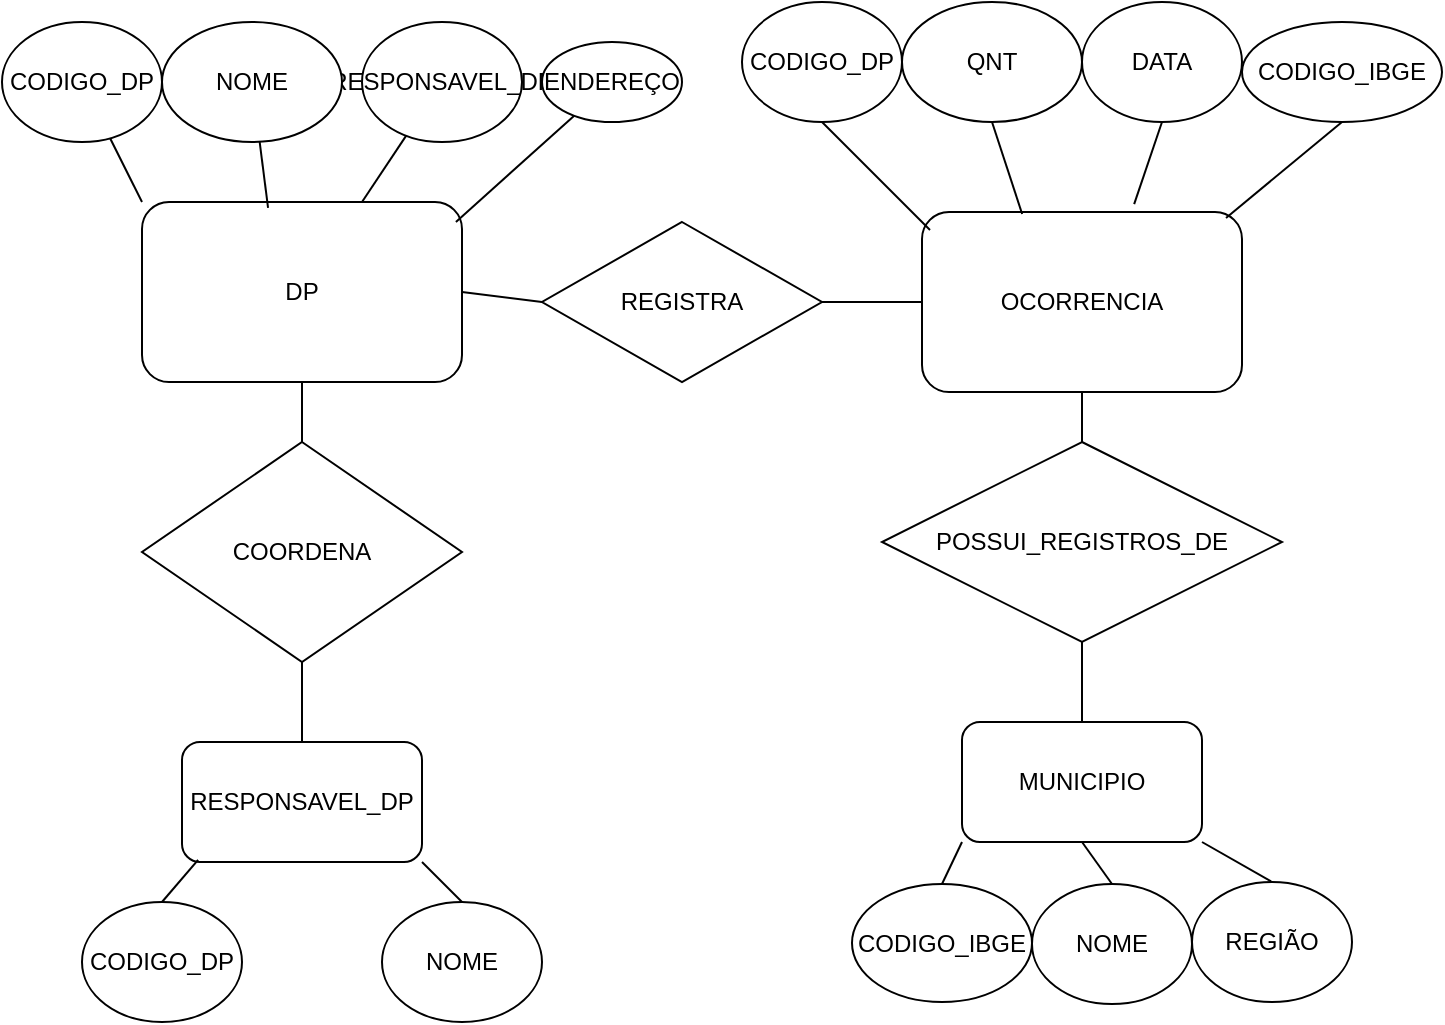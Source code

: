 <mxfile version="24.7.17">
  <diagram name="Page-1" id="MA4pYXEUH4P55ol7idYU">
    <mxGraphModel dx="1114" dy="558" grid="1" gridSize="10" guides="1" tooltips="1" connect="1" arrows="1" fold="1" page="1" pageScale="1" pageWidth="850" pageHeight="1100" math="0" shadow="0">
      <root>
        <mxCell id="0" />
        <mxCell id="1" parent="0" />
        <mxCell id="tdM55CSppaVNfUNjvDvD-1" value="DP" style="rounded=1;whiteSpace=wrap;html=1;" vertex="1" parent="1">
          <mxGeometry x="70" y="100" width="160" height="90" as="geometry" />
        </mxCell>
        <mxCell id="tdM55CSppaVNfUNjvDvD-2" value="CODIGO_DP" style="ellipse;whiteSpace=wrap;html=1;" vertex="1" parent="1">
          <mxGeometry y="10" width="80" height="60" as="geometry" />
        </mxCell>
        <mxCell id="tdM55CSppaVNfUNjvDvD-6" value="RESPONSAVEL_DP" style="ellipse;whiteSpace=wrap;html=1;" vertex="1" parent="1">
          <mxGeometry x="180" y="10" width="80" height="60" as="geometry" />
        </mxCell>
        <mxCell id="tdM55CSppaVNfUNjvDvD-7" value="ENDEREÇO" style="ellipse;whiteSpace=wrap;html=1;" vertex="1" parent="1">
          <mxGeometry x="270" y="20" width="70" height="40" as="geometry" />
        </mxCell>
        <mxCell id="tdM55CSppaVNfUNjvDvD-8" value="NOME" style="ellipse;whiteSpace=wrap;html=1;" vertex="1" parent="1">
          <mxGeometry x="80" y="10" width="90" height="60" as="geometry" />
        </mxCell>
        <mxCell id="tdM55CSppaVNfUNjvDvD-9" value="" style="endArrow=none;html=1;rounded=0;" edge="1" parent="1" target="tdM55CSppaVNfUNjvDvD-2">
          <mxGeometry width="50" height="50" relative="1" as="geometry">
            <mxPoint x="70" y="100" as="sourcePoint" />
            <mxPoint x="450" y="160" as="targetPoint" />
            <Array as="points" />
          </mxGeometry>
        </mxCell>
        <mxCell id="tdM55CSppaVNfUNjvDvD-10" value="" style="endArrow=none;html=1;rounded=0;exitX=0.394;exitY=0.033;exitDx=0;exitDy=0;exitPerimeter=0;" edge="1" parent="1" source="tdM55CSppaVNfUNjvDvD-1" target="tdM55CSppaVNfUNjvDvD-8">
          <mxGeometry width="50" height="50" relative="1" as="geometry">
            <mxPoint x="59" y="13" as="sourcePoint" />
            <mxPoint x="60" y="50" as="targetPoint" />
            <Array as="points" />
          </mxGeometry>
        </mxCell>
        <mxCell id="tdM55CSppaVNfUNjvDvD-11" value="" style="endArrow=none;html=1;rounded=0;" edge="1" parent="1" source="tdM55CSppaVNfUNjvDvD-1" target="tdM55CSppaVNfUNjvDvD-6">
          <mxGeometry width="50" height="50" relative="1" as="geometry">
            <mxPoint x="110" y="10" as="sourcePoint" />
            <mxPoint x="137" y="52" as="targetPoint" />
            <Array as="points" />
          </mxGeometry>
        </mxCell>
        <mxCell id="tdM55CSppaVNfUNjvDvD-12" value="" style="endArrow=none;html=1;rounded=0;exitX=0.981;exitY=0.111;exitDx=0;exitDy=0;exitPerimeter=0;" edge="1" parent="1" source="tdM55CSppaVNfUNjvDvD-1" target="tdM55CSppaVNfUNjvDvD-7">
          <mxGeometry width="50" height="50" relative="1" as="geometry">
            <mxPoint x="150" y="10" as="sourcePoint" />
            <mxPoint x="238" y="62" as="targetPoint" />
            <Array as="points" />
          </mxGeometry>
        </mxCell>
        <mxCell id="tdM55CSppaVNfUNjvDvD-13" value="RESPONSAVEL_DP" style="rounded=1;whiteSpace=wrap;html=1;" vertex="1" parent="1">
          <mxGeometry x="90" y="370" width="120" height="60" as="geometry" />
        </mxCell>
        <mxCell id="tdM55CSppaVNfUNjvDvD-14" value="CODIGO_DP" style="ellipse;whiteSpace=wrap;html=1;" vertex="1" parent="1">
          <mxGeometry x="40" y="450" width="80" height="60" as="geometry" />
        </mxCell>
        <mxCell id="tdM55CSppaVNfUNjvDvD-15" value="" style="endArrow=none;html=1;rounded=0;exitX=0.067;exitY=0.983;exitDx=0;exitDy=0;exitPerimeter=0;entryX=0.5;entryY=0;entryDx=0;entryDy=0;" edge="1" parent="1" target="tdM55CSppaVNfUNjvDvD-14" source="tdM55CSppaVNfUNjvDvD-13">
          <mxGeometry width="50" height="50" relative="1" as="geometry">
            <mxPoint x="89" y="430" as="sourcePoint" />
            <mxPoint x="490" y="587" as="targetPoint" />
            <Array as="points" />
          </mxGeometry>
        </mxCell>
        <mxCell id="tdM55CSppaVNfUNjvDvD-16" value="NOME" style="ellipse;whiteSpace=wrap;html=1;" vertex="1" parent="1">
          <mxGeometry x="190" y="450" width="80" height="60" as="geometry" />
        </mxCell>
        <mxCell id="tdM55CSppaVNfUNjvDvD-17" value="" style="endArrow=none;html=1;rounded=0;exitX=1;exitY=1;exitDx=0;exitDy=0;entryX=0.5;entryY=0;entryDx=0;entryDy=0;" edge="1" parent="1" target="tdM55CSppaVNfUNjvDvD-16" source="tdM55CSppaVNfUNjvDvD-13">
          <mxGeometry width="50" height="50" relative="1" as="geometry">
            <mxPoint x="169" y="430" as="sourcePoint" />
            <mxPoint x="170" y="480" as="targetPoint" />
            <Array as="points" />
          </mxGeometry>
        </mxCell>
        <mxCell id="tdM55CSppaVNfUNjvDvD-21" value="COORDENA" style="rhombus;whiteSpace=wrap;html=1;" vertex="1" parent="1">
          <mxGeometry x="70" y="220" width="160" height="110" as="geometry" />
        </mxCell>
        <mxCell id="tdM55CSppaVNfUNjvDvD-22" value="" style="endArrow=none;html=1;rounded=0;exitX=0.5;exitY=0;exitDx=0;exitDy=0;entryX=0.5;entryY=1;entryDx=0;entryDy=0;" edge="1" parent="1" source="tdM55CSppaVNfUNjvDvD-21" target="tdM55CSppaVNfUNjvDvD-1">
          <mxGeometry width="50" height="50" relative="1" as="geometry">
            <mxPoint x="237" y="120" as="sourcePoint" />
            <mxPoint x="296" y="67" as="targetPoint" />
            <Array as="points" />
          </mxGeometry>
        </mxCell>
        <mxCell id="tdM55CSppaVNfUNjvDvD-23" value="" style="endArrow=none;html=1;rounded=0;entryX=0.5;entryY=0;entryDx=0;entryDy=0;exitX=0.5;exitY=1;exitDx=0;exitDy=0;" edge="1" parent="1" source="tdM55CSppaVNfUNjvDvD-21" target="tdM55CSppaVNfUNjvDvD-13">
          <mxGeometry width="50" height="50" relative="1" as="geometry">
            <mxPoint x="160" y="230" as="sourcePoint" />
            <mxPoint x="160" y="200" as="targetPoint" />
            <Array as="points" />
          </mxGeometry>
        </mxCell>
        <mxCell id="tdM55CSppaVNfUNjvDvD-24" value="OCORRENCIA" style="rounded=1;whiteSpace=wrap;html=1;" vertex="1" parent="1">
          <mxGeometry x="460" y="105" width="160" height="90" as="geometry" />
        </mxCell>
        <mxCell id="tdM55CSppaVNfUNjvDvD-25" value="CODIGO_DP" style="ellipse;whiteSpace=wrap;html=1;" vertex="1" parent="1">
          <mxGeometry x="370" width="80" height="60" as="geometry" />
        </mxCell>
        <mxCell id="tdM55CSppaVNfUNjvDvD-26" value="DATA" style="ellipse;whiteSpace=wrap;html=1;" vertex="1" parent="1">
          <mxGeometry x="540" width="80" height="60" as="geometry" />
        </mxCell>
        <mxCell id="tdM55CSppaVNfUNjvDvD-27" value="CODIGO_IBGE" style="ellipse;whiteSpace=wrap;html=1;" vertex="1" parent="1">
          <mxGeometry x="620" y="10" width="100" height="50" as="geometry" />
        </mxCell>
        <mxCell id="tdM55CSppaVNfUNjvDvD-28" value="QNT" style="ellipse;whiteSpace=wrap;html=1;" vertex="1" parent="1">
          <mxGeometry x="450" width="90" height="60" as="geometry" />
        </mxCell>
        <mxCell id="tdM55CSppaVNfUNjvDvD-29" value="" style="endArrow=none;html=1;rounded=0;entryX=0.5;entryY=1;entryDx=0;entryDy=0;exitX=0.025;exitY=0.1;exitDx=0;exitDy=0;exitPerimeter=0;" edge="1" parent="1" target="tdM55CSppaVNfUNjvDvD-25" source="tdM55CSppaVNfUNjvDvD-24">
          <mxGeometry width="50" height="50" relative="1" as="geometry">
            <mxPoint x="450" y="100" as="sourcePoint" />
            <mxPoint x="440.005" y="77.36" as="targetPoint" />
            <Array as="points" />
          </mxGeometry>
        </mxCell>
        <mxCell id="tdM55CSppaVNfUNjvDvD-30" value="" style="endArrow=none;html=1;rounded=0;entryX=0.5;entryY=1;entryDx=0;entryDy=0;exitX=0.313;exitY=0.011;exitDx=0;exitDy=0;exitPerimeter=0;" edge="1" parent="1" source="tdM55CSppaVNfUNjvDvD-24" target="tdM55CSppaVNfUNjvDvD-28">
          <mxGeometry width="50" height="50" relative="1" as="geometry">
            <mxPoint x="513" y="100" as="sourcePoint" />
            <mxPoint x="514.817" y="79.16" as="targetPoint" />
            <Array as="points" />
          </mxGeometry>
        </mxCell>
        <mxCell id="tdM55CSppaVNfUNjvDvD-31" value="" style="endArrow=none;html=1;rounded=0;entryX=0.5;entryY=1;entryDx=0;entryDy=0;entryPerimeter=0;exitX=0.663;exitY=-0.044;exitDx=0;exitDy=0;exitPerimeter=0;" edge="1" parent="1" source="tdM55CSppaVNfUNjvDvD-24" target="tdM55CSppaVNfUNjvDvD-26">
          <mxGeometry width="50" height="50" relative="1" as="geometry">
            <mxPoint x="495.96" y="19.27" as="sourcePoint" />
            <mxPoint x="580" y="70" as="targetPoint" />
            <Array as="points" />
          </mxGeometry>
        </mxCell>
        <mxCell id="tdM55CSppaVNfUNjvDvD-32" value="" style="endArrow=none;html=1;rounded=0;exitX=0.95;exitY=0.033;exitDx=0;exitDy=0;exitPerimeter=0;entryX=0.5;entryY=1;entryDx=0;entryDy=0;" edge="1" parent="1" source="tdM55CSppaVNfUNjvDvD-24" target="tdM55CSppaVNfUNjvDvD-27">
          <mxGeometry width="50" height="50" relative="1" as="geometry">
            <mxPoint x="535.96" y="19.27" as="sourcePoint" />
            <mxPoint x="670" y="70" as="targetPoint" />
            <Array as="points" />
          </mxGeometry>
        </mxCell>
        <mxCell id="tdM55CSppaVNfUNjvDvD-33" value="CODIGO_IBGE" style="ellipse;whiteSpace=wrap;html=1;" vertex="1" parent="1">
          <mxGeometry x="425" y="441" width="90" height="59" as="geometry" />
        </mxCell>
        <mxCell id="tdM55CSppaVNfUNjvDvD-34" value="" style="endArrow=none;html=1;rounded=0;exitX=0;exitY=1;exitDx=0;exitDy=0;entryX=0.5;entryY=0;entryDx=0;entryDy=0;" edge="1" parent="1" target="tdM55CSppaVNfUNjvDvD-33" source="tdM55CSppaVNfUNjvDvD-37">
          <mxGeometry width="50" height="50" relative="1" as="geometry">
            <mxPoint x="448" y="420" as="sourcePoint" />
            <mxPoint x="840" y="578" as="targetPoint" />
            <Array as="points" />
          </mxGeometry>
        </mxCell>
        <mxCell id="tdM55CSppaVNfUNjvDvD-35" value="NOME" style="ellipse;whiteSpace=wrap;html=1;" vertex="1" parent="1">
          <mxGeometry x="515" y="441" width="80" height="60" as="geometry" />
        </mxCell>
        <mxCell id="tdM55CSppaVNfUNjvDvD-36" value="" style="endArrow=none;html=1;rounded=0;exitX=0.5;exitY=1;exitDx=0;exitDy=0;entryX=0.5;entryY=0;entryDx=0;entryDy=0;" edge="1" parent="1" target="tdM55CSppaVNfUNjvDvD-35" source="tdM55CSppaVNfUNjvDvD-37">
          <mxGeometry width="50" height="50" relative="1" as="geometry">
            <mxPoint x="560" y="421" as="sourcePoint" />
            <mxPoint x="520" y="471" as="targetPoint" />
            <Array as="points" />
          </mxGeometry>
        </mxCell>
        <mxCell id="tdM55CSppaVNfUNjvDvD-37" value="MUNICIPIO" style="rounded=1;whiteSpace=wrap;html=1;" vertex="1" parent="1">
          <mxGeometry x="480" y="360" width="120" height="60" as="geometry" />
        </mxCell>
        <mxCell id="tdM55CSppaVNfUNjvDvD-38" value="REGIÃO" style="ellipse;whiteSpace=wrap;html=1;" vertex="1" parent="1">
          <mxGeometry x="595" y="440" width="80" height="60" as="geometry" />
        </mxCell>
        <mxCell id="tdM55CSppaVNfUNjvDvD-39" value="" style="endArrow=none;html=1;rounded=0;exitX=1;exitY=1;exitDx=0;exitDy=0;entryX=0.5;entryY=0;entryDx=0;entryDy=0;" edge="1" parent="1" source="tdM55CSppaVNfUNjvDvD-37" target="tdM55CSppaVNfUNjvDvD-38">
          <mxGeometry width="50" height="50" relative="1" as="geometry">
            <mxPoint x="510" y="430" as="sourcePoint" />
            <mxPoint x="520" y="451" as="targetPoint" />
            <Array as="points" />
          </mxGeometry>
        </mxCell>
        <mxCell id="tdM55CSppaVNfUNjvDvD-40" value="REGISTRA" style="rhombus;whiteSpace=wrap;html=1;" vertex="1" parent="1">
          <mxGeometry x="270" y="110" width="140" height="80" as="geometry" />
        </mxCell>
        <mxCell id="tdM55CSppaVNfUNjvDvD-41" value="" style="endArrow=none;html=1;rounded=0;exitX=1;exitY=0.5;exitDx=0;exitDy=0;entryX=0;entryY=0.5;entryDx=0;entryDy=0;" edge="1" parent="1" source="tdM55CSppaVNfUNjvDvD-40" target="tdM55CSppaVNfUNjvDvD-24">
          <mxGeometry width="50" height="50" relative="1" as="geometry">
            <mxPoint x="400" y="260" as="sourcePoint" />
            <mxPoint x="450" y="210" as="targetPoint" />
          </mxGeometry>
        </mxCell>
        <mxCell id="tdM55CSppaVNfUNjvDvD-42" value="" style="endArrow=none;html=1;rounded=0;exitX=1;exitY=0.5;exitDx=0;exitDy=0;entryX=0;entryY=0.5;entryDx=0;entryDy=0;" edge="1" parent="1" source="tdM55CSppaVNfUNjvDvD-1" target="tdM55CSppaVNfUNjvDvD-40">
          <mxGeometry width="50" height="50" relative="1" as="geometry">
            <mxPoint x="410" y="170" as="sourcePoint" />
            <mxPoint x="460" y="175" as="targetPoint" />
          </mxGeometry>
        </mxCell>
        <mxCell id="tdM55CSppaVNfUNjvDvD-43" value="POSSUI_REGISTROS_DE" style="rhombus;whiteSpace=wrap;html=1;" vertex="1" parent="1">
          <mxGeometry x="440" y="220" width="200" height="100" as="geometry" />
        </mxCell>
        <mxCell id="tdM55CSppaVNfUNjvDvD-44" value="" style="endArrow=none;html=1;rounded=0;entryX=0.5;entryY=1;entryDx=0;entryDy=0;exitX=0.5;exitY=0;exitDx=0;exitDy=0;" edge="1" parent="1" source="tdM55CSppaVNfUNjvDvD-43" target="tdM55CSppaVNfUNjvDvD-24">
          <mxGeometry width="50" height="50" relative="1" as="geometry">
            <mxPoint x="576" y="111" as="sourcePoint" />
            <mxPoint x="590" y="70" as="targetPoint" />
            <Array as="points" />
          </mxGeometry>
        </mxCell>
        <mxCell id="tdM55CSppaVNfUNjvDvD-45" value="" style="endArrow=none;html=1;rounded=0;entryX=0.5;entryY=0;entryDx=0;entryDy=0;exitX=0.5;exitY=1;exitDx=0;exitDy=0;" edge="1" parent="1" source="tdM55CSppaVNfUNjvDvD-43" target="tdM55CSppaVNfUNjvDvD-37">
          <mxGeometry width="50" height="50" relative="1" as="geometry">
            <mxPoint x="560" y="230" as="sourcePoint" />
            <mxPoint x="550" y="205" as="targetPoint" />
            <Array as="points" />
          </mxGeometry>
        </mxCell>
      </root>
    </mxGraphModel>
  </diagram>
</mxfile>
